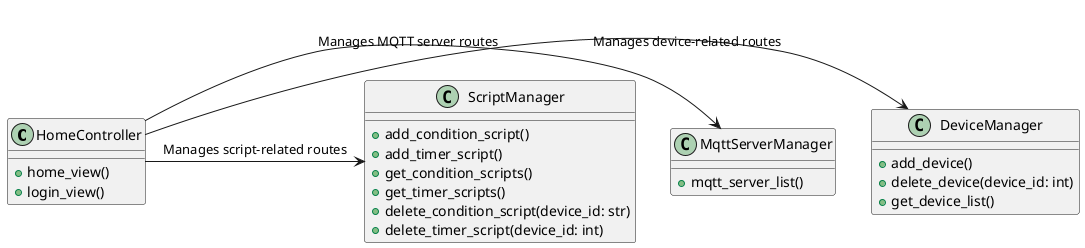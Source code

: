 
@startuml

class HomeController {
    + home_view()
    + login_view()
}

class DeviceManager {
    + add_device()
    + delete_device(device_id: int)
    + get_device_list()
}

class MqttServerManager {
    + mqtt_server_list()
}

class ScriptManager {
    + add_condition_script()
    + add_timer_script()
    + get_condition_scripts()
    + get_timer_scripts()
    + delete_condition_script(device_id: str)
    + delete_timer_script(device_id: int)
}

HomeController -> DeviceManager : Manages device-related routes
HomeController -> MqttServerManager : Manages MQTT server routes
HomeController -> ScriptManager : Manages script-related routes

@enduml
